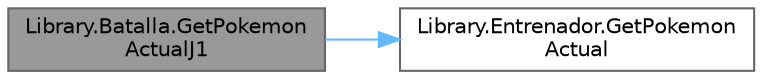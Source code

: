 digraph "Library.Batalla.GetPokemonActualJ1"
{
 // INTERACTIVE_SVG=YES
 // LATEX_PDF_SIZE
  bgcolor="transparent";
  edge [fontname=Helvetica,fontsize=10,labelfontname=Helvetica,labelfontsize=10];
  node [fontname=Helvetica,fontsize=10,shape=box,height=0.2,width=0.4];
  rankdir="LR";
  Node1 [id="Node000001",label="Library.Batalla.GetPokemon\lActualJ1",height=0.2,width=0.4,color="gray40", fillcolor="grey60", style="filled", fontcolor="black",tooltip="Devuelve el nombre del Pokémon actual del Jugador 1."];
  Node1 -> Node2 [id="edge1_Node000001_Node000002",color="steelblue1",style="solid",tooltip=" "];
  Node2 [id="Node000002",label="Library.Entrenador.GetPokemon\lActual",height=0.2,width=0.4,color="grey40", fillcolor="white", style="filled",URL="$classLibrary_1_1Entrenador.html#a9dd70ba1be8216eb5dd3588188aea320",tooltip="Devuelve el nombre del Pokémon actual del entrenador."];
}
